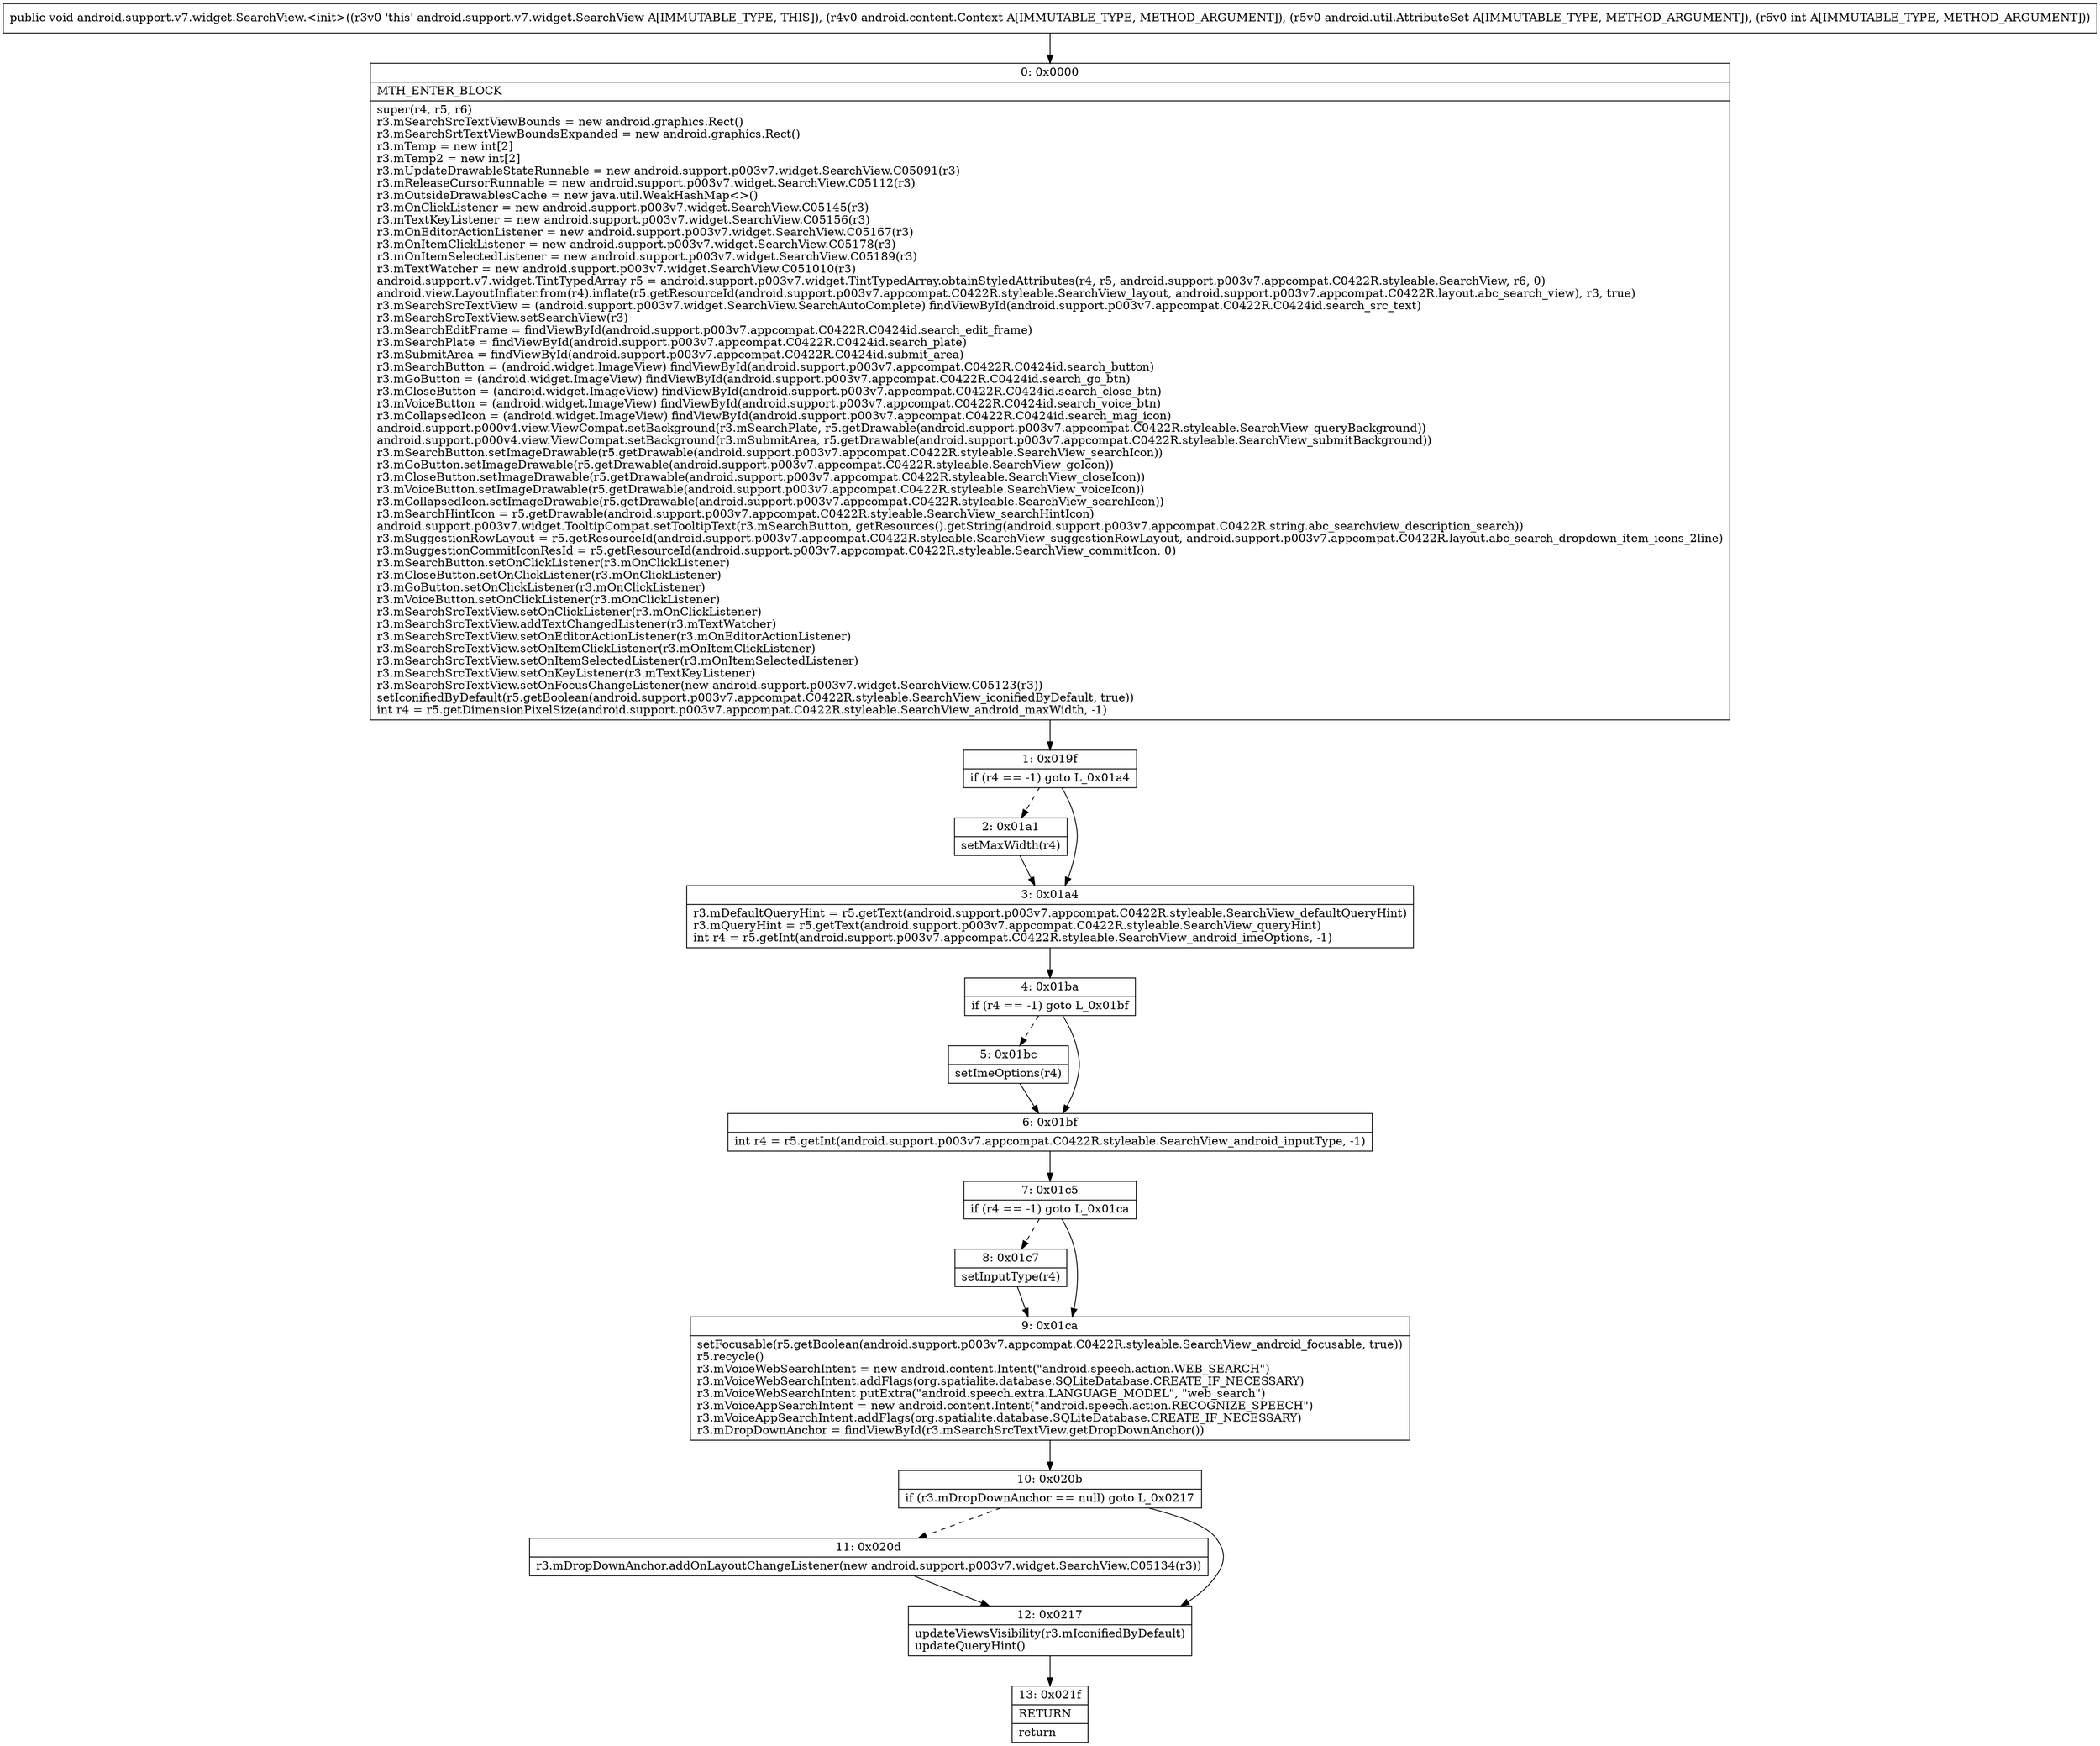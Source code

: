 digraph "CFG forandroid.support.v7.widget.SearchView.\<init\>(Landroid\/content\/Context;Landroid\/util\/AttributeSet;I)V" {
Node_0 [shape=record,label="{0\:\ 0x0000|MTH_ENTER_BLOCK\l|super(r4, r5, r6)\lr3.mSearchSrcTextViewBounds = new android.graphics.Rect()\lr3.mSearchSrtTextViewBoundsExpanded = new android.graphics.Rect()\lr3.mTemp = new int[2]\lr3.mTemp2 = new int[2]\lr3.mUpdateDrawableStateRunnable = new android.support.p003v7.widget.SearchView.C05091(r3)\lr3.mReleaseCursorRunnable = new android.support.p003v7.widget.SearchView.C05112(r3)\lr3.mOutsideDrawablesCache = new java.util.WeakHashMap\<\>()\lr3.mOnClickListener = new android.support.p003v7.widget.SearchView.C05145(r3)\lr3.mTextKeyListener = new android.support.p003v7.widget.SearchView.C05156(r3)\lr3.mOnEditorActionListener = new android.support.p003v7.widget.SearchView.C05167(r3)\lr3.mOnItemClickListener = new android.support.p003v7.widget.SearchView.C05178(r3)\lr3.mOnItemSelectedListener = new android.support.p003v7.widget.SearchView.C05189(r3)\lr3.mTextWatcher = new android.support.p003v7.widget.SearchView.C051010(r3)\landroid.support.v7.widget.TintTypedArray r5 = android.support.p003v7.widget.TintTypedArray.obtainStyledAttributes(r4, r5, android.support.p003v7.appcompat.C0422R.styleable.SearchView, r6, 0)\landroid.view.LayoutInflater.from(r4).inflate(r5.getResourceId(android.support.p003v7.appcompat.C0422R.styleable.SearchView_layout, android.support.p003v7.appcompat.C0422R.layout.abc_search_view), r3, true)\lr3.mSearchSrcTextView = (android.support.p003v7.widget.SearchView.SearchAutoComplete) findViewById(android.support.p003v7.appcompat.C0422R.C0424id.search_src_text)\lr3.mSearchSrcTextView.setSearchView(r3)\lr3.mSearchEditFrame = findViewById(android.support.p003v7.appcompat.C0422R.C0424id.search_edit_frame)\lr3.mSearchPlate = findViewById(android.support.p003v7.appcompat.C0422R.C0424id.search_plate)\lr3.mSubmitArea = findViewById(android.support.p003v7.appcompat.C0422R.C0424id.submit_area)\lr3.mSearchButton = (android.widget.ImageView) findViewById(android.support.p003v7.appcompat.C0422R.C0424id.search_button)\lr3.mGoButton = (android.widget.ImageView) findViewById(android.support.p003v7.appcompat.C0422R.C0424id.search_go_btn)\lr3.mCloseButton = (android.widget.ImageView) findViewById(android.support.p003v7.appcompat.C0422R.C0424id.search_close_btn)\lr3.mVoiceButton = (android.widget.ImageView) findViewById(android.support.p003v7.appcompat.C0422R.C0424id.search_voice_btn)\lr3.mCollapsedIcon = (android.widget.ImageView) findViewById(android.support.p003v7.appcompat.C0422R.C0424id.search_mag_icon)\landroid.support.p000v4.view.ViewCompat.setBackground(r3.mSearchPlate, r5.getDrawable(android.support.p003v7.appcompat.C0422R.styleable.SearchView_queryBackground))\landroid.support.p000v4.view.ViewCompat.setBackground(r3.mSubmitArea, r5.getDrawable(android.support.p003v7.appcompat.C0422R.styleable.SearchView_submitBackground))\lr3.mSearchButton.setImageDrawable(r5.getDrawable(android.support.p003v7.appcompat.C0422R.styleable.SearchView_searchIcon))\lr3.mGoButton.setImageDrawable(r5.getDrawable(android.support.p003v7.appcompat.C0422R.styleable.SearchView_goIcon))\lr3.mCloseButton.setImageDrawable(r5.getDrawable(android.support.p003v7.appcompat.C0422R.styleable.SearchView_closeIcon))\lr3.mVoiceButton.setImageDrawable(r5.getDrawable(android.support.p003v7.appcompat.C0422R.styleable.SearchView_voiceIcon))\lr3.mCollapsedIcon.setImageDrawable(r5.getDrawable(android.support.p003v7.appcompat.C0422R.styleable.SearchView_searchIcon))\lr3.mSearchHintIcon = r5.getDrawable(android.support.p003v7.appcompat.C0422R.styleable.SearchView_searchHintIcon)\landroid.support.p003v7.widget.TooltipCompat.setTooltipText(r3.mSearchButton, getResources().getString(android.support.p003v7.appcompat.C0422R.string.abc_searchview_description_search))\lr3.mSuggestionRowLayout = r5.getResourceId(android.support.p003v7.appcompat.C0422R.styleable.SearchView_suggestionRowLayout, android.support.p003v7.appcompat.C0422R.layout.abc_search_dropdown_item_icons_2line)\lr3.mSuggestionCommitIconResId = r5.getResourceId(android.support.p003v7.appcompat.C0422R.styleable.SearchView_commitIcon, 0)\lr3.mSearchButton.setOnClickListener(r3.mOnClickListener)\lr3.mCloseButton.setOnClickListener(r3.mOnClickListener)\lr3.mGoButton.setOnClickListener(r3.mOnClickListener)\lr3.mVoiceButton.setOnClickListener(r3.mOnClickListener)\lr3.mSearchSrcTextView.setOnClickListener(r3.mOnClickListener)\lr3.mSearchSrcTextView.addTextChangedListener(r3.mTextWatcher)\lr3.mSearchSrcTextView.setOnEditorActionListener(r3.mOnEditorActionListener)\lr3.mSearchSrcTextView.setOnItemClickListener(r3.mOnItemClickListener)\lr3.mSearchSrcTextView.setOnItemSelectedListener(r3.mOnItemSelectedListener)\lr3.mSearchSrcTextView.setOnKeyListener(r3.mTextKeyListener)\lr3.mSearchSrcTextView.setOnFocusChangeListener(new android.support.p003v7.widget.SearchView.C05123(r3))\lsetIconifiedByDefault(r5.getBoolean(android.support.p003v7.appcompat.C0422R.styleable.SearchView_iconifiedByDefault, true))\lint r4 = r5.getDimensionPixelSize(android.support.p003v7.appcompat.C0422R.styleable.SearchView_android_maxWidth, \-1)\l}"];
Node_1 [shape=record,label="{1\:\ 0x019f|if (r4 == \-1) goto L_0x01a4\l}"];
Node_2 [shape=record,label="{2\:\ 0x01a1|setMaxWidth(r4)\l}"];
Node_3 [shape=record,label="{3\:\ 0x01a4|r3.mDefaultQueryHint = r5.getText(android.support.p003v7.appcompat.C0422R.styleable.SearchView_defaultQueryHint)\lr3.mQueryHint = r5.getText(android.support.p003v7.appcompat.C0422R.styleable.SearchView_queryHint)\lint r4 = r5.getInt(android.support.p003v7.appcompat.C0422R.styleable.SearchView_android_imeOptions, \-1)\l}"];
Node_4 [shape=record,label="{4\:\ 0x01ba|if (r4 == \-1) goto L_0x01bf\l}"];
Node_5 [shape=record,label="{5\:\ 0x01bc|setImeOptions(r4)\l}"];
Node_6 [shape=record,label="{6\:\ 0x01bf|int r4 = r5.getInt(android.support.p003v7.appcompat.C0422R.styleable.SearchView_android_inputType, \-1)\l}"];
Node_7 [shape=record,label="{7\:\ 0x01c5|if (r4 == \-1) goto L_0x01ca\l}"];
Node_8 [shape=record,label="{8\:\ 0x01c7|setInputType(r4)\l}"];
Node_9 [shape=record,label="{9\:\ 0x01ca|setFocusable(r5.getBoolean(android.support.p003v7.appcompat.C0422R.styleable.SearchView_android_focusable, true))\lr5.recycle()\lr3.mVoiceWebSearchIntent = new android.content.Intent(\"android.speech.action.WEB_SEARCH\")\lr3.mVoiceWebSearchIntent.addFlags(org.spatialite.database.SQLiteDatabase.CREATE_IF_NECESSARY)\lr3.mVoiceWebSearchIntent.putExtra(\"android.speech.extra.LANGUAGE_MODEL\", \"web_search\")\lr3.mVoiceAppSearchIntent = new android.content.Intent(\"android.speech.action.RECOGNIZE_SPEECH\")\lr3.mVoiceAppSearchIntent.addFlags(org.spatialite.database.SQLiteDatabase.CREATE_IF_NECESSARY)\lr3.mDropDownAnchor = findViewById(r3.mSearchSrcTextView.getDropDownAnchor())\l}"];
Node_10 [shape=record,label="{10\:\ 0x020b|if (r3.mDropDownAnchor == null) goto L_0x0217\l}"];
Node_11 [shape=record,label="{11\:\ 0x020d|r3.mDropDownAnchor.addOnLayoutChangeListener(new android.support.p003v7.widget.SearchView.C05134(r3))\l}"];
Node_12 [shape=record,label="{12\:\ 0x0217|updateViewsVisibility(r3.mIconifiedByDefault)\lupdateQueryHint()\l}"];
Node_13 [shape=record,label="{13\:\ 0x021f|RETURN\l|return\l}"];
MethodNode[shape=record,label="{public void android.support.v7.widget.SearchView.\<init\>((r3v0 'this' android.support.v7.widget.SearchView A[IMMUTABLE_TYPE, THIS]), (r4v0 android.content.Context A[IMMUTABLE_TYPE, METHOD_ARGUMENT]), (r5v0 android.util.AttributeSet A[IMMUTABLE_TYPE, METHOD_ARGUMENT]), (r6v0 int A[IMMUTABLE_TYPE, METHOD_ARGUMENT])) }"];
MethodNode -> Node_0;
Node_0 -> Node_1;
Node_1 -> Node_2[style=dashed];
Node_1 -> Node_3;
Node_2 -> Node_3;
Node_3 -> Node_4;
Node_4 -> Node_5[style=dashed];
Node_4 -> Node_6;
Node_5 -> Node_6;
Node_6 -> Node_7;
Node_7 -> Node_8[style=dashed];
Node_7 -> Node_9;
Node_8 -> Node_9;
Node_9 -> Node_10;
Node_10 -> Node_11[style=dashed];
Node_10 -> Node_12;
Node_11 -> Node_12;
Node_12 -> Node_13;
}

